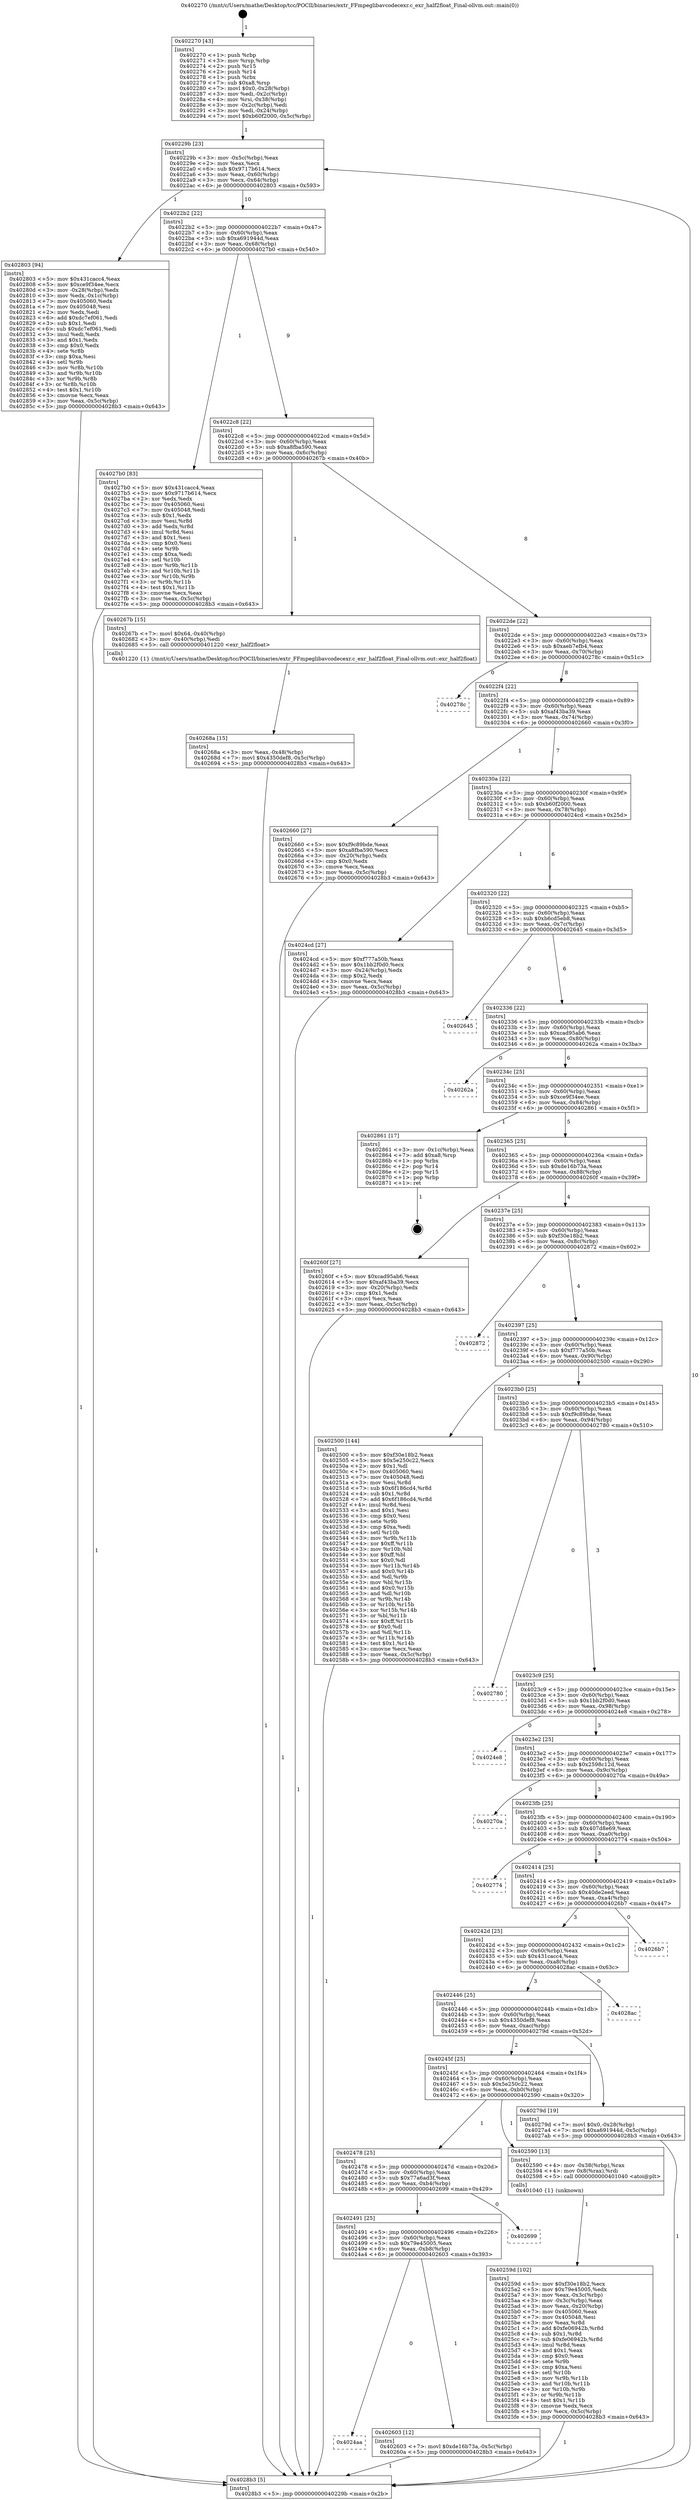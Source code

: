 digraph "0x402270" {
  label = "0x402270 (/mnt/c/Users/mathe/Desktop/tcc/POCII/binaries/extr_FFmpeglibavcodecexr.c_exr_half2float_Final-ollvm.out::main(0))"
  labelloc = "t"
  node[shape=record]

  Entry [label="",width=0.3,height=0.3,shape=circle,fillcolor=black,style=filled]
  "0x40229b" [label="{
     0x40229b [23]\l
     | [instrs]\l
     &nbsp;&nbsp;0x40229b \<+3\>: mov -0x5c(%rbp),%eax\l
     &nbsp;&nbsp;0x40229e \<+2\>: mov %eax,%ecx\l
     &nbsp;&nbsp;0x4022a0 \<+6\>: sub $0x9717b614,%ecx\l
     &nbsp;&nbsp;0x4022a6 \<+3\>: mov %eax,-0x60(%rbp)\l
     &nbsp;&nbsp;0x4022a9 \<+3\>: mov %ecx,-0x64(%rbp)\l
     &nbsp;&nbsp;0x4022ac \<+6\>: je 0000000000402803 \<main+0x593\>\l
  }"]
  "0x402803" [label="{
     0x402803 [94]\l
     | [instrs]\l
     &nbsp;&nbsp;0x402803 \<+5\>: mov $0x431cacc4,%eax\l
     &nbsp;&nbsp;0x402808 \<+5\>: mov $0xce9f34ee,%ecx\l
     &nbsp;&nbsp;0x40280d \<+3\>: mov -0x28(%rbp),%edx\l
     &nbsp;&nbsp;0x402810 \<+3\>: mov %edx,-0x1c(%rbp)\l
     &nbsp;&nbsp;0x402813 \<+7\>: mov 0x405060,%edx\l
     &nbsp;&nbsp;0x40281a \<+7\>: mov 0x405048,%esi\l
     &nbsp;&nbsp;0x402821 \<+2\>: mov %edx,%edi\l
     &nbsp;&nbsp;0x402823 \<+6\>: add $0xdc7ef061,%edi\l
     &nbsp;&nbsp;0x402829 \<+3\>: sub $0x1,%edi\l
     &nbsp;&nbsp;0x40282c \<+6\>: sub $0xdc7ef061,%edi\l
     &nbsp;&nbsp;0x402832 \<+3\>: imul %edi,%edx\l
     &nbsp;&nbsp;0x402835 \<+3\>: and $0x1,%edx\l
     &nbsp;&nbsp;0x402838 \<+3\>: cmp $0x0,%edx\l
     &nbsp;&nbsp;0x40283b \<+4\>: sete %r8b\l
     &nbsp;&nbsp;0x40283f \<+3\>: cmp $0xa,%esi\l
     &nbsp;&nbsp;0x402842 \<+4\>: setl %r9b\l
     &nbsp;&nbsp;0x402846 \<+3\>: mov %r8b,%r10b\l
     &nbsp;&nbsp;0x402849 \<+3\>: and %r9b,%r10b\l
     &nbsp;&nbsp;0x40284c \<+3\>: xor %r9b,%r8b\l
     &nbsp;&nbsp;0x40284f \<+3\>: or %r8b,%r10b\l
     &nbsp;&nbsp;0x402852 \<+4\>: test $0x1,%r10b\l
     &nbsp;&nbsp;0x402856 \<+3\>: cmovne %ecx,%eax\l
     &nbsp;&nbsp;0x402859 \<+3\>: mov %eax,-0x5c(%rbp)\l
     &nbsp;&nbsp;0x40285c \<+5\>: jmp 00000000004028b3 \<main+0x643\>\l
  }"]
  "0x4022b2" [label="{
     0x4022b2 [22]\l
     | [instrs]\l
     &nbsp;&nbsp;0x4022b2 \<+5\>: jmp 00000000004022b7 \<main+0x47\>\l
     &nbsp;&nbsp;0x4022b7 \<+3\>: mov -0x60(%rbp),%eax\l
     &nbsp;&nbsp;0x4022ba \<+5\>: sub $0xa691944d,%eax\l
     &nbsp;&nbsp;0x4022bf \<+3\>: mov %eax,-0x68(%rbp)\l
     &nbsp;&nbsp;0x4022c2 \<+6\>: je 00000000004027b0 \<main+0x540\>\l
  }"]
  Exit [label="",width=0.3,height=0.3,shape=circle,fillcolor=black,style=filled,peripheries=2]
  "0x4027b0" [label="{
     0x4027b0 [83]\l
     | [instrs]\l
     &nbsp;&nbsp;0x4027b0 \<+5\>: mov $0x431cacc4,%eax\l
     &nbsp;&nbsp;0x4027b5 \<+5\>: mov $0x9717b614,%ecx\l
     &nbsp;&nbsp;0x4027ba \<+2\>: xor %edx,%edx\l
     &nbsp;&nbsp;0x4027bc \<+7\>: mov 0x405060,%esi\l
     &nbsp;&nbsp;0x4027c3 \<+7\>: mov 0x405048,%edi\l
     &nbsp;&nbsp;0x4027ca \<+3\>: sub $0x1,%edx\l
     &nbsp;&nbsp;0x4027cd \<+3\>: mov %esi,%r8d\l
     &nbsp;&nbsp;0x4027d0 \<+3\>: add %edx,%r8d\l
     &nbsp;&nbsp;0x4027d3 \<+4\>: imul %r8d,%esi\l
     &nbsp;&nbsp;0x4027d7 \<+3\>: and $0x1,%esi\l
     &nbsp;&nbsp;0x4027da \<+3\>: cmp $0x0,%esi\l
     &nbsp;&nbsp;0x4027dd \<+4\>: sete %r9b\l
     &nbsp;&nbsp;0x4027e1 \<+3\>: cmp $0xa,%edi\l
     &nbsp;&nbsp;0x4027e4 \<+4\>: setl %r10b\l
     &nbsp;&nbsp;0x4027e8 \<+3\>: mov %r9b,%r11b\l
     &nbsp;&nbsp;0x4027eb \<+3\>: and %r10b,%r11b\l
     &nbsp;&nbsp;0x4027ee \<+3\>: xor %r10b,%r9b\l
     &nbsp;&nbsp;0x4027f1 \<+3\>: or %r9b,%r11b\l
     &nbsp;&nbsp;0x4027f4 \<+4\>: test $0x1,%r11b\l
     &nbsp;&nbsp;0x4027f8 \<+3\>: cmovne %ecx,%eax\l
     &nbsp;&nbsp;0x4027fb \<+3\>: mov %eax,-0x5c(%rbp)\l
     &nbsp;&nbsp;0x4027fe \<+5\>: jmp 00000000004028b3 \<main+0x643\>\l
  }"]
  "0x4022c8" [label="{
     0x4022c8 [22]\l
     | [instrs]\l
     &nbsp;&nbsp;0x4022c8 \<+5\>: jmp 00000000004022cd \<main+0x5d\>\l
     &nbsp;&nbsp;0x4022cd \<+3\>: mov -0x60(%rbp),%eax\l
     &nbsp;&nbsp;0x4022d0 \<+5\>: sub $0xa8fba590,%eax\l
     &nbsp;&nbsp;0x4022d5 \<+3\>: mov %eax,-0x6c(%rbp)\l
     &nbsp;&nbsp;0x4022d8 \<+6\>: je 000000000040267b \<main+0x40b\>\l
  }"]
  "0x40268a" [label="{
     0x40268a [15]\l
     | [instrs]\l
     &nbsp;&nbsp;0x40268a \<+3\>: mov %eax,-0x48(%rbp)\l
     &nbsp;&nbsp;0x40268d \<+7\>: movl $0x4350def8,-0x5c(%rbp)\l
     &nbsp;&nbsp;0x402694 \<+5\>: jmp 00000000004028b3 \<main+0x643\>\l
  }"]
  "0x40267b" [label="{
     0x40267b [15]\l
     | [instrs]\l
     &nbsp;&nbsp;0x40267b \<+7\>: movl $0x64,-0x40(%rbp)\l
     &nbsp;&nbsp;0x402682 \<+3\>: mov -0x40(%rbp),%edi\l
     &nbsp;&nbsp;0x402685 \<+5\>: call 0000000000401220 \<exr_half2float\>\l
     | [calls]\l
     &nbsp;&nbsp;0x401220 \{1\} (/mnt/c/Users/mathe/Desktop/tcc/POCII/binaries/extr_FFmpeglibavcodecexr.c_exr_half2float_Final-ollvm.out::exr_half2float)\l
  }"]
  "0x4022de" [label="{
     0x4022de [22]\l
     | [instrs]\l
     &nbsp;&nbsp;0x4022de \<+5\>: jmp 00000000004022e3 \<main+0x73\>\l
     &nbsp;&nbsp;0x4022e3 \<+3\>: mov -0x60(%rbp),%eax\l
     &nbsp;&nbsp;0x4022e6 \<+5\>: sub $0xaeb7efb4,%eax\l
     &nbsp;&nbsp;0x4022eb \<+3\>: mov %eax,-0x70(%rbp)\l
     &nbsp;&nbsp;0x4022ee \<+6\>: je 000000000040278c \<main+0x51c\>\l
  }"]
  "0x4024aa" [label="{
     0x4024aa\l
  }", style=dashed]
  "0x40278c" [label="{
     0x40278c\l
  }", style=dashed]
  "0x4022f4" [label="{
     0x4022f4 [22]\l
     | [instrs]\l
     &nbsp;&nbsp;0x4022f4 \<+5\>: jmp 00000000004022f9 \<main+0x89\>\l
     &nbsp;&nbsp;0x4022f9 \<+3\>: mov -0x60(%rbp),%eax\l
     &nbsp;&nbsp;0x4022fc \<+5\>: sub $0xaf43ba39,%eax\l
     &nbsp;&nbsp;0x402301 \<+3\>: mov %eax,-0x74(%rbp)\l
     &nbsp;&nbsp;0x402304 \<+6\>: je 0000000000402660 \<main+0x3f0\>\l
  }"]
  "0x402603" [label="{
     0x402603 [12]\l
     | [instrs]\l
     &nbsp;&nbsp;0x402603 \<+7\>: movl $0xde16b73a,-0x5c(%rbp)\l
     &nbsp;&nbsp;0x40260a \<+5\>: jmp 00000000004028b3 \<main+0x643\>\l
  }"]
  "0x402660" [label="{
     0x402660 [27]\l
     | [instrs]\l
     &nbsp;&nbsp;0x402660 \<+5\>: mov $0xf9c89bde,%eax\l
     &nbsp;&nbsp;0x402665 \<+5\>: mov $0xa8fba590,%ecx\l
     &nbsp;&nbsp;0x40266a \<+3\>: mov -0x20(%rbp),%edx\l
     &nbsp;&nbsp;0x40266d \<+3\>: cmp $0x0,%edx\l
     &nbsp;&nbsp;0x402670 \<+3\>: cmove %ecx,%eax\l
     &nbsp;&nbsp;0x402673 \<+3\>: mov %eax,-0x5c(%rbp)\l
     &nbsp;&nbsp;0x402676 \<+5\>: jmp 00000000004028b3 \<main+0x643\>\l
  }"]
  "0x40230a" [label="{
     0x40230a [22]\l
     | [instrs]\l
     &nbsp;&nbsp;0x40230a \<+5\>: jmp 000000000040230f \<main+0x9f\>\l
     &nbsp;&nbsp;0x40230f \<+3\>: mov -0x60(%rbp),%eax\l
     &nbsp;&nbsp;0x402312 \<+5\>: sub $0xb60f2000,%eax\l
     &nbsp;&nbsp;0x402317 \<+3\>: mov %eax,-0x78(%rbp)\l
     &nbsp;&nbsp;0x40231a \<+6\>: je 00000000004024cd \<main+0x25d\>\l
  }"]
  "0x402491" [label="{
     0x402491 [25]\l
     | [instrs]\l
     &nbsp;&nbsp;0x402491 \<+5\>: jmp 0000000000402496 \<main+0x226\>\l
     &nbsp;&nbsp;0x402496 \<+3\>: mov -0x60(%rbp),%eax\l
     &nbsp;&nbsp;0x402499 \<+5\>: sub $0x79e45005,%eax\l
     &nbsp;&nbsp;0x40249e \<+6\>: mov %eax,-0xb8(%rbp)\l
     &nbsp;&nbsp;0x4024a4 \<+6\>: je 0000000000402603 \<main+0x393\>\l
  }"]
  "0x4024cd" [label="{
     0x4024cd [27]\l
     | [instrs]\l
     &nbsp;&nbsp;0x4024cd \<+5\>: mov $0xf777a50b,%eax\l
     &nbsp;&nbsp;0x4024d2 \<+5\>: mov $0x1bb2f0d0,%ecx\l
     &nbsp;&nbsp;0x4024d7 \<+3\>: mov -0x24(%rbp),%edx\l
     &nbsp;&nbsp;0x4024da \<+3\>: cmp $0x2,%edx\l
     &nbsp;&nbsp;0x4024dd \<+3\>: cmovne %ecx,%eax\l
     &nbsp;&nbsp;0x4024e0 \<+3\>: mov %eax,-0x5c(%rbp)\l
     &nbsp;&nbsp;0x4024e3 \<+5\>: jmp 00000000004028b3 \<main+0x643\>\l
  }"]
  "0x402320" [label="{
     0x402320 [22]\l
     | [instrs]\l
     &nbsp;&nbsp;0x402320 \<+5\>: jmp 0000000000402325 \<main+0xb5\>\l
     &nbsp;&nbsp;0x402325 \<+3\>: mov -0x60(%rbp),%eax\l
     &nbsp;&nbsp;0x402328 \<+5\>: sub $0xb6cd5eb8,%eax\l
     &nbsp;&nbsp;0x40232d \<+3\>: mov %eax,-0x7c(%rbp)\l
     &nbsp;&nbsp;0x402330 \<+6\>: je 0000000000402645 \<main+0x3d5\>\l
  }"]
  "0x4028b3" [label="{
     0x4028b3 [5]\l
     | [instrs]\l
     &nbsp;&nbsp;0x4028b3 \<+5\>: jmp 000000000040229b \<main+0x2b\>\l
  }"]
  "0x402270" [label="{
     0x402270 [43]\l
     | [instrs]\l
     &nbsp;&nbsp;0x402270 \<+1\>: push %rbp\l
     &nbsp;&nbsp;0x402271 \<+3\>: mov %rsp,%rbp\l
     &nbsp;&nbsp;0x402274 \<+2\>: push %r15\l
     &nbsp;&nbsp;0x402276 \<+2\>: push %r14\l
     &nbsp;&nbsp;0x402278 \<+1\>: push %rbx\l
     &nbsp;&nbsp;0x402279 \<+7\>: sub $0xa8,%rsp\l
     &nbsp;&nbsp;0x402280 \<+7\>: movl $0x0,-0x28(%rbp)\l
     &nbsp;&nbsp;0x402287 \<+3\>: mov %edi,-0x2c(%rbp)\l
     &nbsp;&nbsp;0x40228a \<+4\>: mov %rsi,-0x38(%rbp)\l
     &nbsp;&nbsp;0x40228e \<+3\>: mov -0x2c(%rbp),%edi\l
     &nbsp;&nbsp;0x402291 \<+3\>: mov %edi,-0x24(%rbp)\l
     &nbsp;&nbsp;0x402294 \<+7\>: movl $0xb60f2000,-0x5c(%rbp)\l
  }"]
  "0x402699" [label="{
     0x402699\l
  }", style=dashed]
  "0x402645" [label="{
     0x402645\l
  }", style=dashed]
  "0x402336" [label="{
     0x402336 [22]\l
     | [instrs]\l
     &nbsp;&nbsp;0x402336 \<+5\>: jmp 000000000040233b \<main+0xcb\>\l
     &nbsp;&nbsp;0x40233b \<+3\>: mov -0x60(%rbp),%eax\l
     &nbsp;&nbsp;0x40233e \<+5\>: sub $0xcad95ab6,%eax\l
     &nbsp;&nbsp;0x402343 \<+3\>: mov %eax,-0x80(%rbp)\l
     &nbsp;&nbsp;0x402346 \<+6\>: je 000000000040262a \<main+0x3ba\>\l
  }"]
  "0x40259d" [label="{
     0x40259d [102]\l
     | [instrs]\l
     &nbsp;&nbsp;0x40259d \<+5\>: mov $0xf30e18b2,%ecx\l
     &nbsp;&nbsp;0x4025a2 \<+5\>: mov $0x79e45005,%edx\l
     &nbsp;&nbsp;0x4025a7 \<+3\>: mov %eax,-0x3c(%rbp)\l
     &nbsp;&nbsp;0x4025aa \<+3\>: mov -0x3c(%rbp),%eax\l
     &nbsp;&nbsp;0x4025ad \<+3\>: mov %eax,-0x20(%rbp)\l
     &nbsp;&nbsp;0x4025b0 \<+7\>: mov 0x405060,%eax\l
     &nbsp;&nbsp;0x4025b7 \<+7\>: mov 0x405048,%esi\l
     &nbsp;&nbsp;0x4025be \<+3\>: mov %eax,%r8d\l
     &nbsp;&nbsp;0x4025c1 \<+7\>: add $0xfe06942b,%r8d\l
     &nbsp;&nbsp;0x4025c8 \<+4\>: sub $0x1,%r8d\l
     &nbsp;&nbsp;0x4025cc \<+7\>: sub $0xfe06942b,%r8d\l
     &nbsp;&nbsp;0x4025d3 \<+4\>: imul %r8d,%eax\l
     &nbsp;&nbsp;0x4025d7 \<+3\>: and $0x1,%eax\l
     &nbsp;&nbsp;0x4025da \<+3\>: cmp $0x0,%eax\l
     &nbsp;&nbsp;0x4025dd \<+4\>: sete %r9b\l
     &nbsp;&nbsp;0x4025e1 \<+3\>: cmp $0xa,%esi\l
     &nbsp;&nbsp;0x4025e4 \<+4\>: setl %r10b\l
     &nbsp;&nbsp;0x4025e8 \<+3\>: mov %r9b,%r11b\l
     &nbsp;&nbsp;0x4025eb \<+3\>: and %r10b,%r11b\l
     &nbsp;&nbsp;0x4025ee \<+3\>: xor %r10b,%r9b\l
     &nbsp;&nbsp;0x4025f1 \<+3\>: or %r9b,%r11b\l
     &nbsp;&nbsp;0x4025f4 \<+4\>: test $0x1,%r11b\l
     &nbsp;&nbsp;0x4025f8 \<+3\>: cmovne %edx,%ecx\l
     &nbsp;&nbsp;0x4025fb \<+3\>: mov %ecx,-0x5c(%rbp)\l
     &nbsp;&nbsp;0x4025fe \<+5\>: jmp 00000000004028b3 \<main+0x643\>\l
  }"]
  "0x40262a" [label="{
     0x40262a\l
  }", style=dashed]
  "0x40234c" [label="{
     0x40234c [25]\l
     | [instrs]\l
     &nbsp;&nbsp;0x40234c \<+5\>: jmp 0000000000402351 \<main+0xe1\>\l
     &nbsp;&nbsp;0x402351 \<+3\>: mov -0x60(%rbp),%eax\l
     &nbsp;&nbsp;0x402354 \<+5\>: sub $0xce9f34ee,%eax\l
     &nbsp;&nbsp;0x402359 \<+6\>: mov %eax,-0x84(%rbp)\l
     &nbsp;&nbsp;0x40235f \<+6\>: je 0000000000402861 \<main+0x5f1\>\l
  }"]
  "0x402478" [label="{
     0x402478 [25]\l
     | [instrs]\l
     &nbsp;&nbsp;0x402478 \<+5\>: jmp 000000000040247d \<main+0x20d\>\l
     &nbsp;&nbsp;0x40247d \<+3\>: mov -0x60(%rbp),%eax\l
     &nbsp;&nbsp;0x402480 \<+5\>: sub $0x77a6ad3f,%eax\l
     &nbsp;&nbsp;0x402485 \<+6\>: mov %eax,-0xb4(%rbp)\l
     &nbsp;&nbsp;0x40248b \<+6\>: je 0000000000402699 \<main+0x429\>\l
  }"]
  "0x402861" [label="{
     0x402861 [17]\l
     | [instrs]\l
     &nbsp;&nbsp;0x402861 \<+3\>: mov -0x1c(%rbp),%eax\l
     &nbsp;&nbsp;0x402864 \<+7\>: add $0xa8,%rsp\l
     &nbsp;&nbsp;0x40286b \<+1\>: pop %rbx\l
     &nbsp;&nbsp;0x40286c \<+2\>: pop %r14\l
     &nbsp;&nbsp;0x40286e \<+2\>: pop %r15\l
     &nbsp;&nbsp;0x402870 \<+1\>: pop %rbp\l
     &nbsp;&nbsp;0x402871 \<+1\>: ret\l
  }"]
  "0x402365" [label="{
     0x402365 [25]\l
     | [instrs]\l
     &nbsp;&nbsp;0x402365 \<+5\>: jmp 000000000040236a \<main+0xfa\>\l
     &nbsp;&nbsp;0x40236a \<+3\>: mov -0x60(%rbp),%eax\l
     &nbsp;&nbsp;0x40236d \<+5\>: sub $0xde16b73a,%eax\l
     &nbsp;&nbsp;0x402372 \<+6\>: mov %eax,-0x88(%rbp)\l
     &nbsp;&nbsp;0x402378 \<+6\>: je 000000000040260f \<main+0x39f\>\l
  }"]
  "0x402590" [label="{
     0x402590 [13]\l
     | [instrs]\l
     &nbsp;&nbsp;0x402590 \<+4\>: mov -0x38(%rbp),%rax\l
     &nbsp;&nbsp;0x402594 \<+4\>: mov 0x8(%rax),%rdi\l
     &nbsp;&nbsp;0x402598 \<+5\>: call 0000000000401040 \<atoi@plt\>\l
     | [calls]\l
     &nbsp;&nbsp;0x401040 \{1\} (unknown)\l
  }"]
  "0x40260f" [label="{
     0x40260f [27]\l
     | [instrs]\l
     &nbsp;&nbsp;0x40260f \<+5\>: mov $0xcad95ab6,%eax\l
     &nbsp;&nbsp;0x402614 \<+5\>: mov $0xaf43ba39,%ecx\l
     &nbsp;&nbsp;0x402619 \<+3\>: mov -0x20(%rbp),%edx\l
     &nbsp;&nbsp;0x40261c \<+3\>: cmp $0x1,%edx\l
     &nbsp;&nbsp;0x40261f \<+3\>: cmovl %ecx,%eax\l
     &nbsp;&nbsp;0x402622 \<+3\>: mov %eax,-0x5c(%rbp)\l
     &nbsp;&nbsp;0x402625 \<+5\>: jmp 00000000004028b3 \<main+0x643\>\l
  }"]
  "0x40237e" [label="{
     0x40237e [25]\l
     | [instrs]\l
     &nbsp;&nbsp;0x40237e \<+5\>: jmp 0000000000402383 \<main+0x113\>\l
     &nbsp;&nbsp;0x402383 \<+3\>: mov -0x60(%rbp),%eax\l
     &nbsp;&nbsp;0x402386 \<+5\>: sub $0xf30e18b2,%eax\l
     &nbsp;&nbsp;0x40238b \<+6\>: mov %eax,-0x8c(%rbp)\l
     &nbsp;&nbsp;0x402391 \<+6\>: je 0000000000402872 \<main+0x602\>\l
  }"]
  "0x40245f" [label="{
     0x40245f [25]\l
     | [instrs]\l
     &nbsp;&nbsp;0x40245f \<+5\>: jmp 0000000000402464 \<main+0x1f4\>\l
     &nbsp;&nbsp;0x402464 \<+3\>: mov -0x60(%rbp),%eax\l
     &nbsp;&nbsp;0x402467 \<+5\>: sub $0x5e250c22,%eax\l
     &nbsp;&nbsp;0x40246c \<+6\>: mov %eax,-0xb0(%rbp)\l
     &nbsp;&nbsp;0x402472 \<+6\>: je 0000000000402590 \<main+0x320\>\l
  }"]
  "0x402872" [label="{
     0x402872\l
  }", style=dashed]
  "0x402397" [label="{
     0x402397 [25]\l
     | [instrs]\l
     &nbsp;&nbsp;0x402397 \<+5\>: jmp 000000000040239c \<main+0x12c\>\l
     &nbsp;&nbsp;0x40239c \<+3\>: mov -0x60(%rbp),%eax\l
     &nbsp;&nbsp;0x40239f \<+5\>: sub $0xf777a50b,%eax\l
     &nbsp;&nbsp;0x4023a4 \<+6\>: mov %eax,-0x90(%rbp)\l
     &nbsp;&nbsp;0x4023aa \<+6\>: je 0000000000402500 \<main+0x290\>\l
  }"]
  "0x40279d" [label="{
     0x40279d [19]\l
     | [instrs]\l
     &nbsp;&nbsp;0x40279d \<+7\>: movl $0x0,-0x28(%rbp)\l
     &nbsp;&nbsp;0x4027a4 \<+7\>: movl $0xa691944d,-0x5c(%rbp)\l
     &nbsp;&nbsp;0x4027ab \<+5\>: jmp 00000000004028b3 \<main+0x643\>\l
  }"]
  "0x402500" [label="{
     0x402500 [144]\l
     | [instrs]\l
     &nbsp;&nbsp;0x402500 \<+5\>: mov $0xf30e18b2,%eax\l
     &nbsp;&nbsp;0x402505 \<+5\>: mov $0x5e250c22,%ecx\l
     &nbsp;&nbsp;0x40250a \<+2\>: mov $0x1,%dl\l
     &nbsp;&nbsp;0x40250c \<+7\>: mov 0x405060,%esi\l
     &nbsp;&nbsp;0x402513 \<+7\>: mov 0x405048,%edi\l
     &nbsp;&nbsp;0x40251a \<+3\>: mov %esi,%r8d\l
     &nbsp;&nbsp;0x40251d \<+7\>: sub $0x6f186cd4,%r8d\l
     &nbsp;&nbsp;0x402524 \<+4\>: sub $0x1,%r8d\l
     &nbsp;&nbsp;0x402528 \<+7\>: add $0x6f186cd4,%r8d\l
     &nbsp;&nbsp;0x40252f \<+4\>: imul %r8d,%esi\l
     &nbsp;&nbsp;0x402533 \<+3\>: and $0x1,%esi\l
     &nbsp;&nbsp;0x402536 \<+3\>: cmp $0x0,%esi\l
     &nbsp;&nbsp;0x402539 \<+4\>: sete %r9b\l
     &nbsp;&nbsp;0x40253d \<+3\>: cmp $0xa,%edi\l
     &nbsp;&nbsp;0x402540 \<+4\>: setl %r10b\l
     &nbsp;&nbsp;0x402544 \<+3\>: mov %r9b,%r11b\l
     &nbsp;&nbsp;0x402547 \<+4\>: xor $0xff,%r11b\l
     &nbsp;&nbsp;0x40254b \<+3\>: mov %r10b,%bl\l
     &nbsp;&nbsp;0x40254e \<+3\>: xor $0xff,%bl\l
     &nbsp;&nbsp;0x402551 \<+3\>: xor $0x0,%dl\l
     &nbsp;&nbsp;0x402554 \<+3\>: mov %r11b,%r14b\l
     &nbsp;&nbsp;0x402557 \<+4\>: and $0x0,%r14b\l
     &nbsp;&nbsp;0x40255b \<+3\>: and %dl,%r9b\l
     &nbsp;&nbsp;0x40255e \<+3\>: mov %bl,%r15b\l
     &nbsp;&nbsp;0x402561 \<+4\>: and $0x0,%r15b\l
     &nbsp;&nbsp;0x402565 \<+3\>: and %dl,%r10b\l
     &nbsp;&nbsp;0x402568 \<+3\>: or %r9b,%r14b\l
     &nbsp;&nbsp;0x40256b \<+3\>: or %r10b,%r15b\l
     &nbsp;&nbsp;0x40256e \<+3\>: xor %r15b,%r14b\l
     &nbsp;&nbsp;0x402571 \<+3\>: or %bl,%r11b\l
     &nbsp;&nbsp;0x402574 \<+4\>: xor $0xff,%r11b\l
     &nbsp;&nbsp;0x402578 \<+3\>: or $0x0,%dl\l
     &nbsp;&nbsp;0x40257b \<+3\>: and %dl,%r11b\l
     &nbsp;&nbsp;0x40257e \<+3\>: or %r11b,%r14b\l
     &nbsp;&nbsp;0x402581 \<+4\>: test $0x1,%r14b\l
     &nbsp;&nbsp;0x402585 \<+3\>: cmovne %ecx,%eax\l
     &nbsp;&nbsp;0x402588 \<+3\>: mov %eax,-0x5c(%rbp)\l
     &nbsp;&nbsp;0x40258b \<+5\>: jmp 00000000004028b3 \<main+0x643\>\l
  }"]
  "0x4023b0" [label="{
     0x4023b0 [25]\l
     | [instrs]\l
     &nbsp;&nbsp;0x4023b0 \<+5\>: jmp 00000000004023b5 \<main+0x145\>\l
     &nbsp;&nbsp;0x4023b5 \<+3\>: mov -0x60(%rbp),%eax\l
     &nbsp;&nbsp;0x4023b8 \<+5\>: sub $0xf9c89bde,%eax\l
     &nbsp;&nbsp;0x4023bd \<+6\>: mov %eax,-0x94(%rbp)\l
     &nbsp;&nbsp;0x4023c3 \<+6\>: je 0000000000402780 \<main+0x510\>\l
  }"]
  "0x402446" [label="{
     0x402446 [25]\l
     | [instrs]\l
     &nbsp;&nbsp;0x402446 \<+5\>: jmp 000000000040244b \<main+0x1db\>\l
     &nbsp;&nbsp;0x40244b \<+3\>: mov -0x60(%rbp),%eax\l
     &nbsp;&nbsp;0x40244e \<+5\>: sub $0x4350def8,%eax\l
     &nbsp;&nbsp;0x402453 \<+6\>: mov %eax,-0xac(%rbp)\l
     &nbsp;&nbsp;0x402459 \<+6\>: je 000000000040279d \<main+0x52d\>\l
  }"]
  "0x402780" [label="{
     0x402780\l
  }", style=dashed]
  "0x4023c9" [label="{
     0x4023c9 [25]\l
     | [instrs]\l
     &nbsp;&nbsp;0x4023c9 \<+5\>: jmp 00000000004023ce \<main+0x15e\>\l
     &nbsp;&nbsp;0x4023ce \<+3\>: mov -0x60(%rbp),%eax\l
     &nbsp;&nbsp;0x4023d1 \<+5\>: sub $0x1bb2f0d0,%eax\l
     &nbsp;&nbsp;0x4023d6 \<+6\>: mov %eax,-0x98(%rbp)\l
     &nbsp;&nbsp;0x4023dc \<+6\>: je 00000000004024e8 \<main+0x278\>\l
  }"]
  "0x4028ac" [label="{
     0x4028ac\l
  }", style=dashed]
  "0x4024e8" [label="{
     0x4024e8\l
  }", style=dashed]
  "0x4023e2" [label="{
     0x4023e2 [25]\l
     | [instrs]\l
     &nbsp;&nbsp;0x4023e2 \<+5\>: jmp 00000000004023e7 \<main+0x177\>\l
     &nbsp;&nbsp;0x4023e7 \<+3\>: mov -0x60(%rbp),%eax\l
     &nbsp;&nbsp;0x4023ea \<+5\>: sub $0x2598c12d,%eax\l
     &nbsp;&nbsp;0x4023ef \<+6\>: mov %eax,-0x9c(%rbp)\l
     &nbsp;&nbsp;0x4023f5 \<+6\>: je 000000000040270a \<main+0x49a\>\l
  }"]
  "0x40242d" [label="{
     0x40242d [25]\l
     | [instrs]\l
     &nbsp;&nbsp;0x40242d \<+5\>: jmp 0000000000402432 \<main+0x1c2\>\l
     &nbsp;&nbsp;0x402432 \<+3\>: mov -0x60(%rbp),%eax\l
     &nbsp;&nbsp;0x402435 \<+5\>: sub $0x431cacc4,%eax\l
     &nbsp;&nbsp;0x40243a \<+6\>: mov %eax,-0xa8(%rbp)\l
     &nbsp;&nbsp;0x402440 \<+6\>: je 00000000004028ac \<main+0x63c\>\l
  }"]
  "0x40270a" [label="{
     0x40270a\l
  }", style=dashed]
  "0x4023fb" [label="{
     0x4023fb [25]\l
     | [instrs]\l
     &nbsp;&nbsp;0x4023fb \<+5\>: jmp 0000000000402400 \<main+0x190\>\l
     &nbsp;&nbsp;0x402400 \<+3\>: mov -0x60(%rbp),%eax\l
     &nbsp;&nbsp;0x402403 \<+5\>: sub $0x407d8e69,%eax\l
     &nbsp;&nbsp;0x402408 \<+6\>: mov %eax,-0xa0(%rbp)\l
     &nbsp;&nbsp;0x40240e \<+6\>: je 0000000000402774 \<main+0x504\>\l
  }"]
  "0x4026b7" [label="{
     0x4026b7\l
  }", style=dashed]
  "0x402774" [label="{
     0x402774\l
  }", style=dashed]
  "0x402414" [label="{
     0x402414 [25]\l
     | [instrs]\l
     &nbsp;&nbsp;0x402414 \<+5\>: jmp 0000000000402419 \<main+0x1a9\>\l
     &nbsp;&nbsp;0x402419 \<+3\>: mov -0x60(%rbp),%eax\l
     &nbsp;&nbsp;0x40241c \<+5\>: sub $0x40de2eed,%eax\l
     &nbsp;&nbsp;0x402421 \<+6\>: mov %eax,-0xa4(%rbp)\l
     &nbsp;&nbsp;0x402427 \<+6\>: je 00000000004026b7 \<main+0x447\>\l
  }"]
  Entry -> "0x402270" [label=" 1"]
  "0x40229b" -> "0x402803" [label=" 1"]
  "0x40229b" -> "0x4022b2" [label=" 10"]
  "0x402861" -> Exit [label=" 1"]
  "0x4022b2" -> "0x4027b0" [label=" 1"]
  "0x4022b2" -> "0x4022c8" [label=" 9"]
  "0x402803" -> "0x4028b3" [label=" 1"]
  "0x4022c8" -> "0x40267b" [label=" 1"]
  "0x4022c8" -> "0x4022de" [label=" 8"]
  "0x4027b0" -> "0x4028b3" [label=" 1"]
  "0x4022de" -> "0x40278c" [label=" 0"]
  "0x4022de" -> "0x4022f4" [label=" 8"]
  "0x40279d" -> "0x4028b3" [label=" 1"]
  "0x4022f4" -> "0x402660" [label=" 1"]
  "0x4022f4" -> "0x40230a" [label=" 7"]
  "0x40268a" -> "0x4028b3" [label=" 1"]
  "0x40230a" -> "0x4024cd" [label=" 1"]
  "0x40230a" -> "0x402320" [label=" 6"]
  "0x4024cd" -> "0x4028b3" [label=" 1"]
  "0x402270" -> "0x40229b" [label=" 1"]
  "0x4028b3" -> "0x40229b" [label=" 10"]
  "0x402660" -> "0x4028b3" [label=" 1"]
  "0x402320" -> "0x402645" [label=" 0"]
  "0x402320" -> "0x402336" [label=" 6"]
  "0x40260f" -> "0x4028b3" [label=" 1"]
  "0x402336" -> "0x40262a" [label=" 0"]
  "0x402336" -> "0x40234c" [label=" 6"]
  "0x402491" -> "0x4024aa" [label=" 0"]
  "0x40234c" -> "0x402861" [label=" 1"]
  "0x40234c" -> "0x402365" [label=" 5"]
  "0x402491" -> "0x402603" [label=" 1"]
  "0x402365" -> "0x40260f" [label=" 1"]
  "0x402365" -> "0x40237e" [label=" 4"]
  "0x40267b" -> "0x40268a" [label=" 1"]
  "0x40237e" -> "0x402872" [label=" 0"]
  "0x40237e" -> "0x402397" [label=" 4"]
  "0x402478" -> "0x402699" [label=" 0"]
  "0x402397" -> "0x402500" [label=" 1"]
  "0x402397" -> "0x4023b0" [label=" 3"]
  "0x402500" -> "0x4028b3" [label=" 1"]
  "0x402603" -> "0x4028b3" [label=" 1"]
  "0x4023b0" -> "0x402780" [label=" 0"]
  "0x4023b0" -> "0x4023c9" [label=" 3"]
  "0x402590" -> "0x40259d" [label=" 1"]
  "0x4023c9" -> "0x4024e8" [label=" 0"]
  "0x4023c9" -> "0x4023e2" [label=" 3"]
  "0x40245f" -> "0x402478" [label=" 1"]
  "0x4023e2" -> "0x40270a" [label=" 0"]
  "0x4023e2" -> "0x4023fb" [label=" 3"]
  "0x402478" -> "0x402491" [label=" 1"]
  "0x4023fb" -> "0x402774" [label=" 0"]
  "0x4023fb" -> "0x402414" [label=" 3"]
  "0x402446" -> "0x40245f" [label=" 2"]
  "0x402414" -> "0x4026b7" [label=" 0"]
  "0x402414" -> "0x40242d" [label=" 3"]
  "0x40245f" -> "0x402590" [label=" 1"]
  "0x40242d" -> "0x4028ac" [label=" 0"]
  "0x40242d" -> "0x402446" [label=" 3"]
  "0x40259d" -> "0x4028b3" [label=" 1"]
  "0x402446" -> "0x40279d" [label=" 1"]
}
